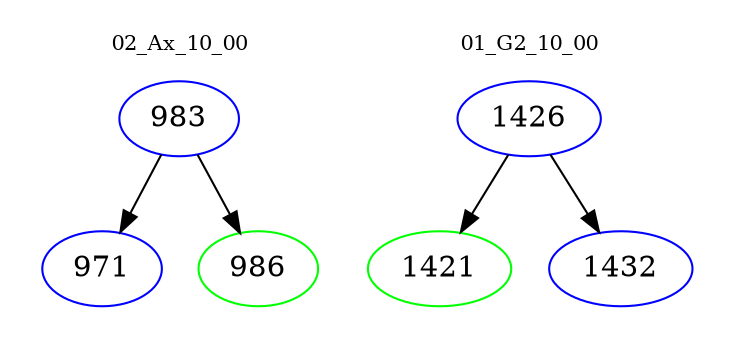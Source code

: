 digraph{
subgraph cluster_0 {
color = white
label = "02_Ax_10_00";
fontsize=10;
T0_983 [label="983", color="blue"]
T0_983 -> T0_971 [color="black"]
T0_971 [label="971", color="blue"]
T0_983 -> T0_986 [color="black"]
T0_986 [label="986", color="green"]
}
subgraph cluster_1 {
color = white
label = "01_G2_10_00";
fontsize=10;
T1_1426 [label="1426", color="blue"]
T1_1426 -> T1_1421 [color="black"]
T1_1421 [label="1421", color="green"]
T1_1426 -> T1_1432 [color="black"]
T1_1432 [label="1432", color="blue"]
}
}
